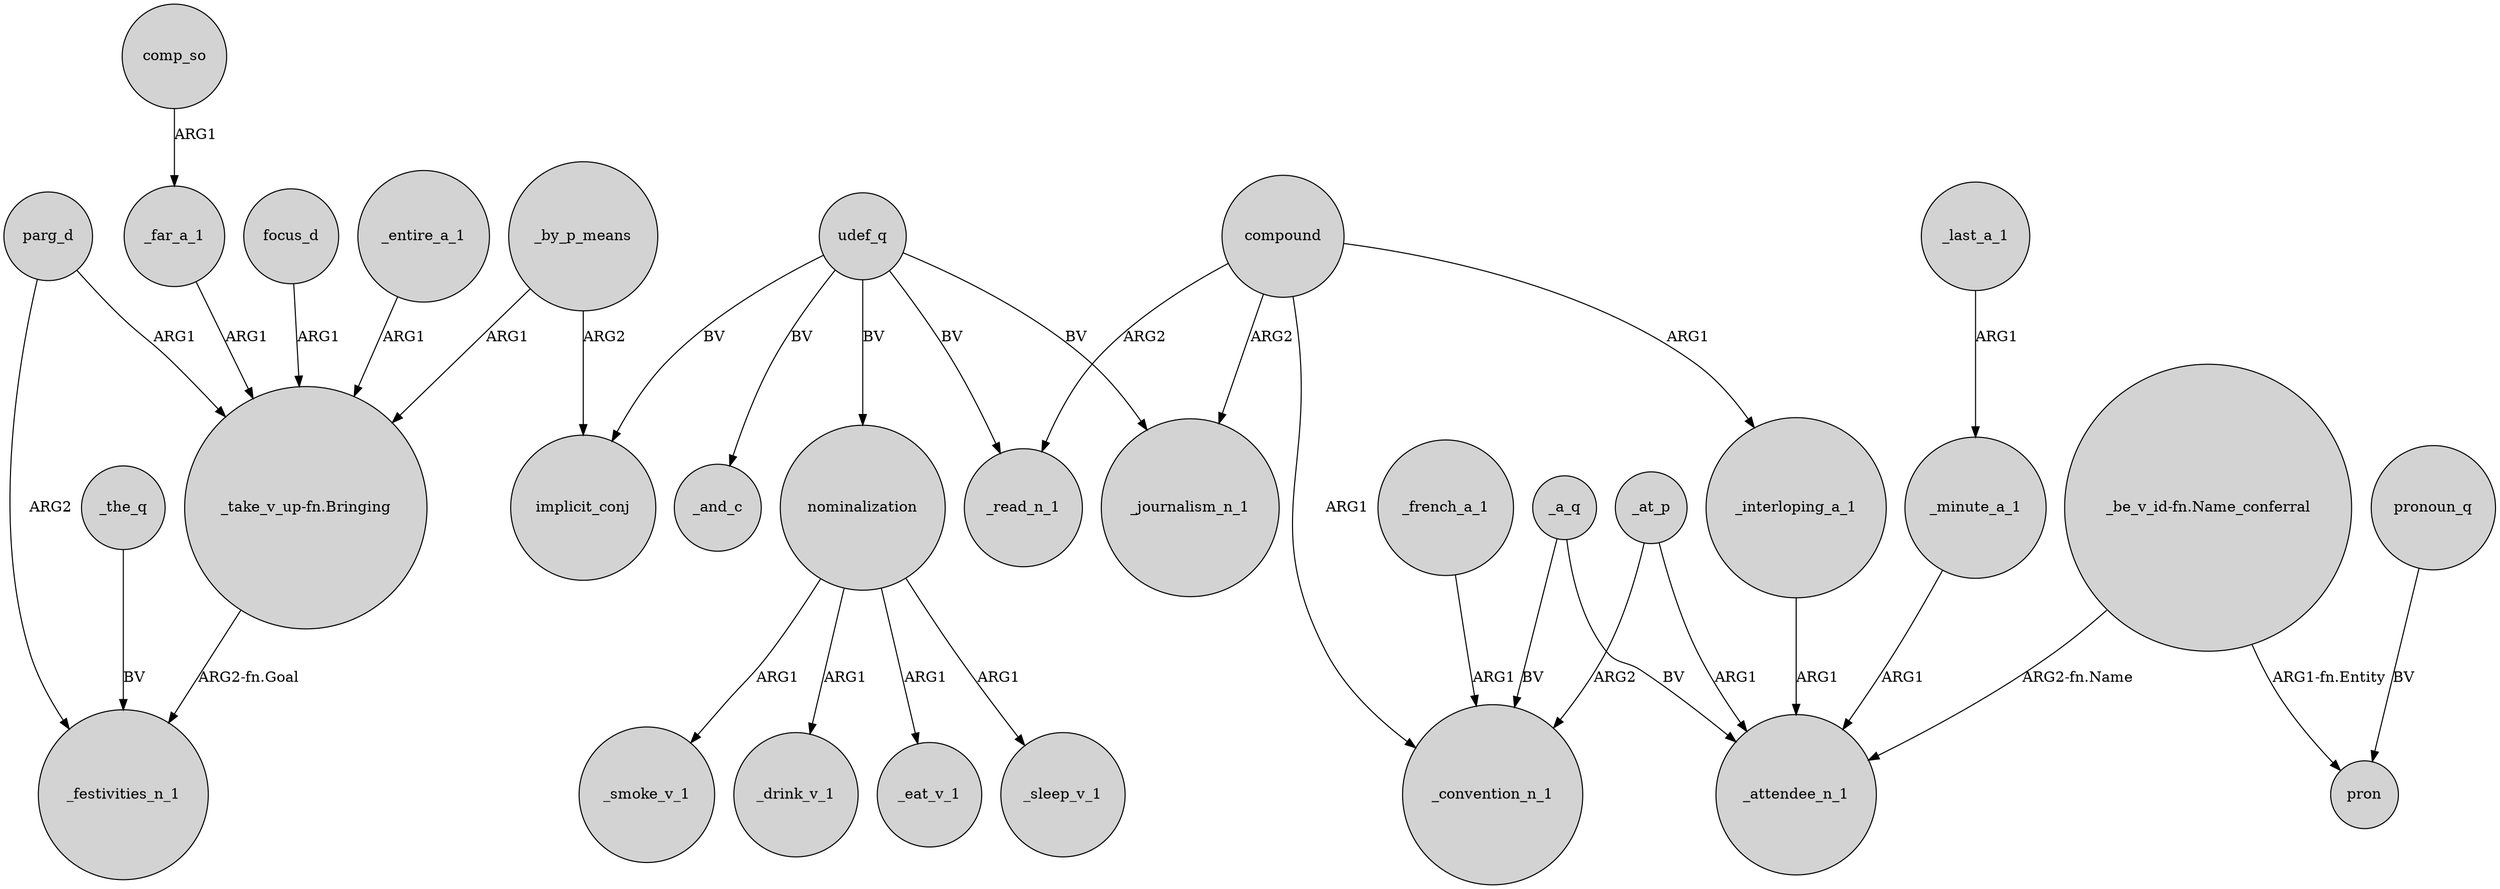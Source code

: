 digraph {
	node [shape=circle style=filled]
	_at_p -> _convention_n_1 [label=ARG2]
	udef_q -> _journalism_n_1 [label=BV]
	parg_d -> _festivities_n_1 [label=ARG2]
	compound -> _interloping_a_1 [label=ARG1]
	"_be_v_id-fn.Name_conferral" -> _attendee_n_1 [label="ARG2-fn.Name"]
	nominalization -> _smoke_v_1 [label=ARG1]
	_last_a_1 -> _minute_a_1 [label=ARG1]
	comp_so -> _far_a_1 [label=ARG1]
	_french_a_1 -> _convention_n_1 [label=ARG1]
	_at_p -> _attendee_n_1 [label=ARG1]
	_interloping_a_1 -> _attendee_n_1 [label=ARG1]
	udef_q -> nominalization [label=BV]
	compound -> _read_n_1 [label=ARG2]
	focus_d -> "_take_v_up-fn.Bringing" [label=ARG1]
	nominalization -> _drink_v_1 [label=ARG1]
	udef_q -> _and_c [label=BV]
	_a_q -> _convention_n_1 [label=BV]
	parg_d -> "_take_v_up-fn.Bringing" [label=ARG1]
	pronoun_q -> pron [label=BV]
	compound -> _convention_n_1 [label=ARG1]
	_a_q -> _attendee_n_1 [label=BV]
	_by_p_means -> implicit_conj [label=ARG2]
	_far_a_1 -> "_take_v_up-fn.Bringing" [label=ARG1]
	compound -> _journalism_n_1 [label=ARG2]
	_by_p_means -> "_take_v_up-fn.Bringing" [label=ARG1]
	udef_q -> _read_n_1 [label=BV]
	"_be_v_id-fn.Name_conferral" -> pron [label="ARG1-fn.Entity"]
	nominalization -> _eat_v_1 [label=ARG1]
	_the_q -> _festivities_n_1 [label=BV]
	_minute_a_1 -> _attendee_n_1 [label=ARG1]
	"_take_v_up-fn.Bringing" -> _festivities_n_1 [label="ARG2-fn.Goal"]
	udef_q -> implicit_conj [label=BV]
	nominalization -> _sleep_v_1 [label=ARG1]
	_entire_a_1 -> "_take_v_up-fn.Bringing" [label=ARG1]
}

